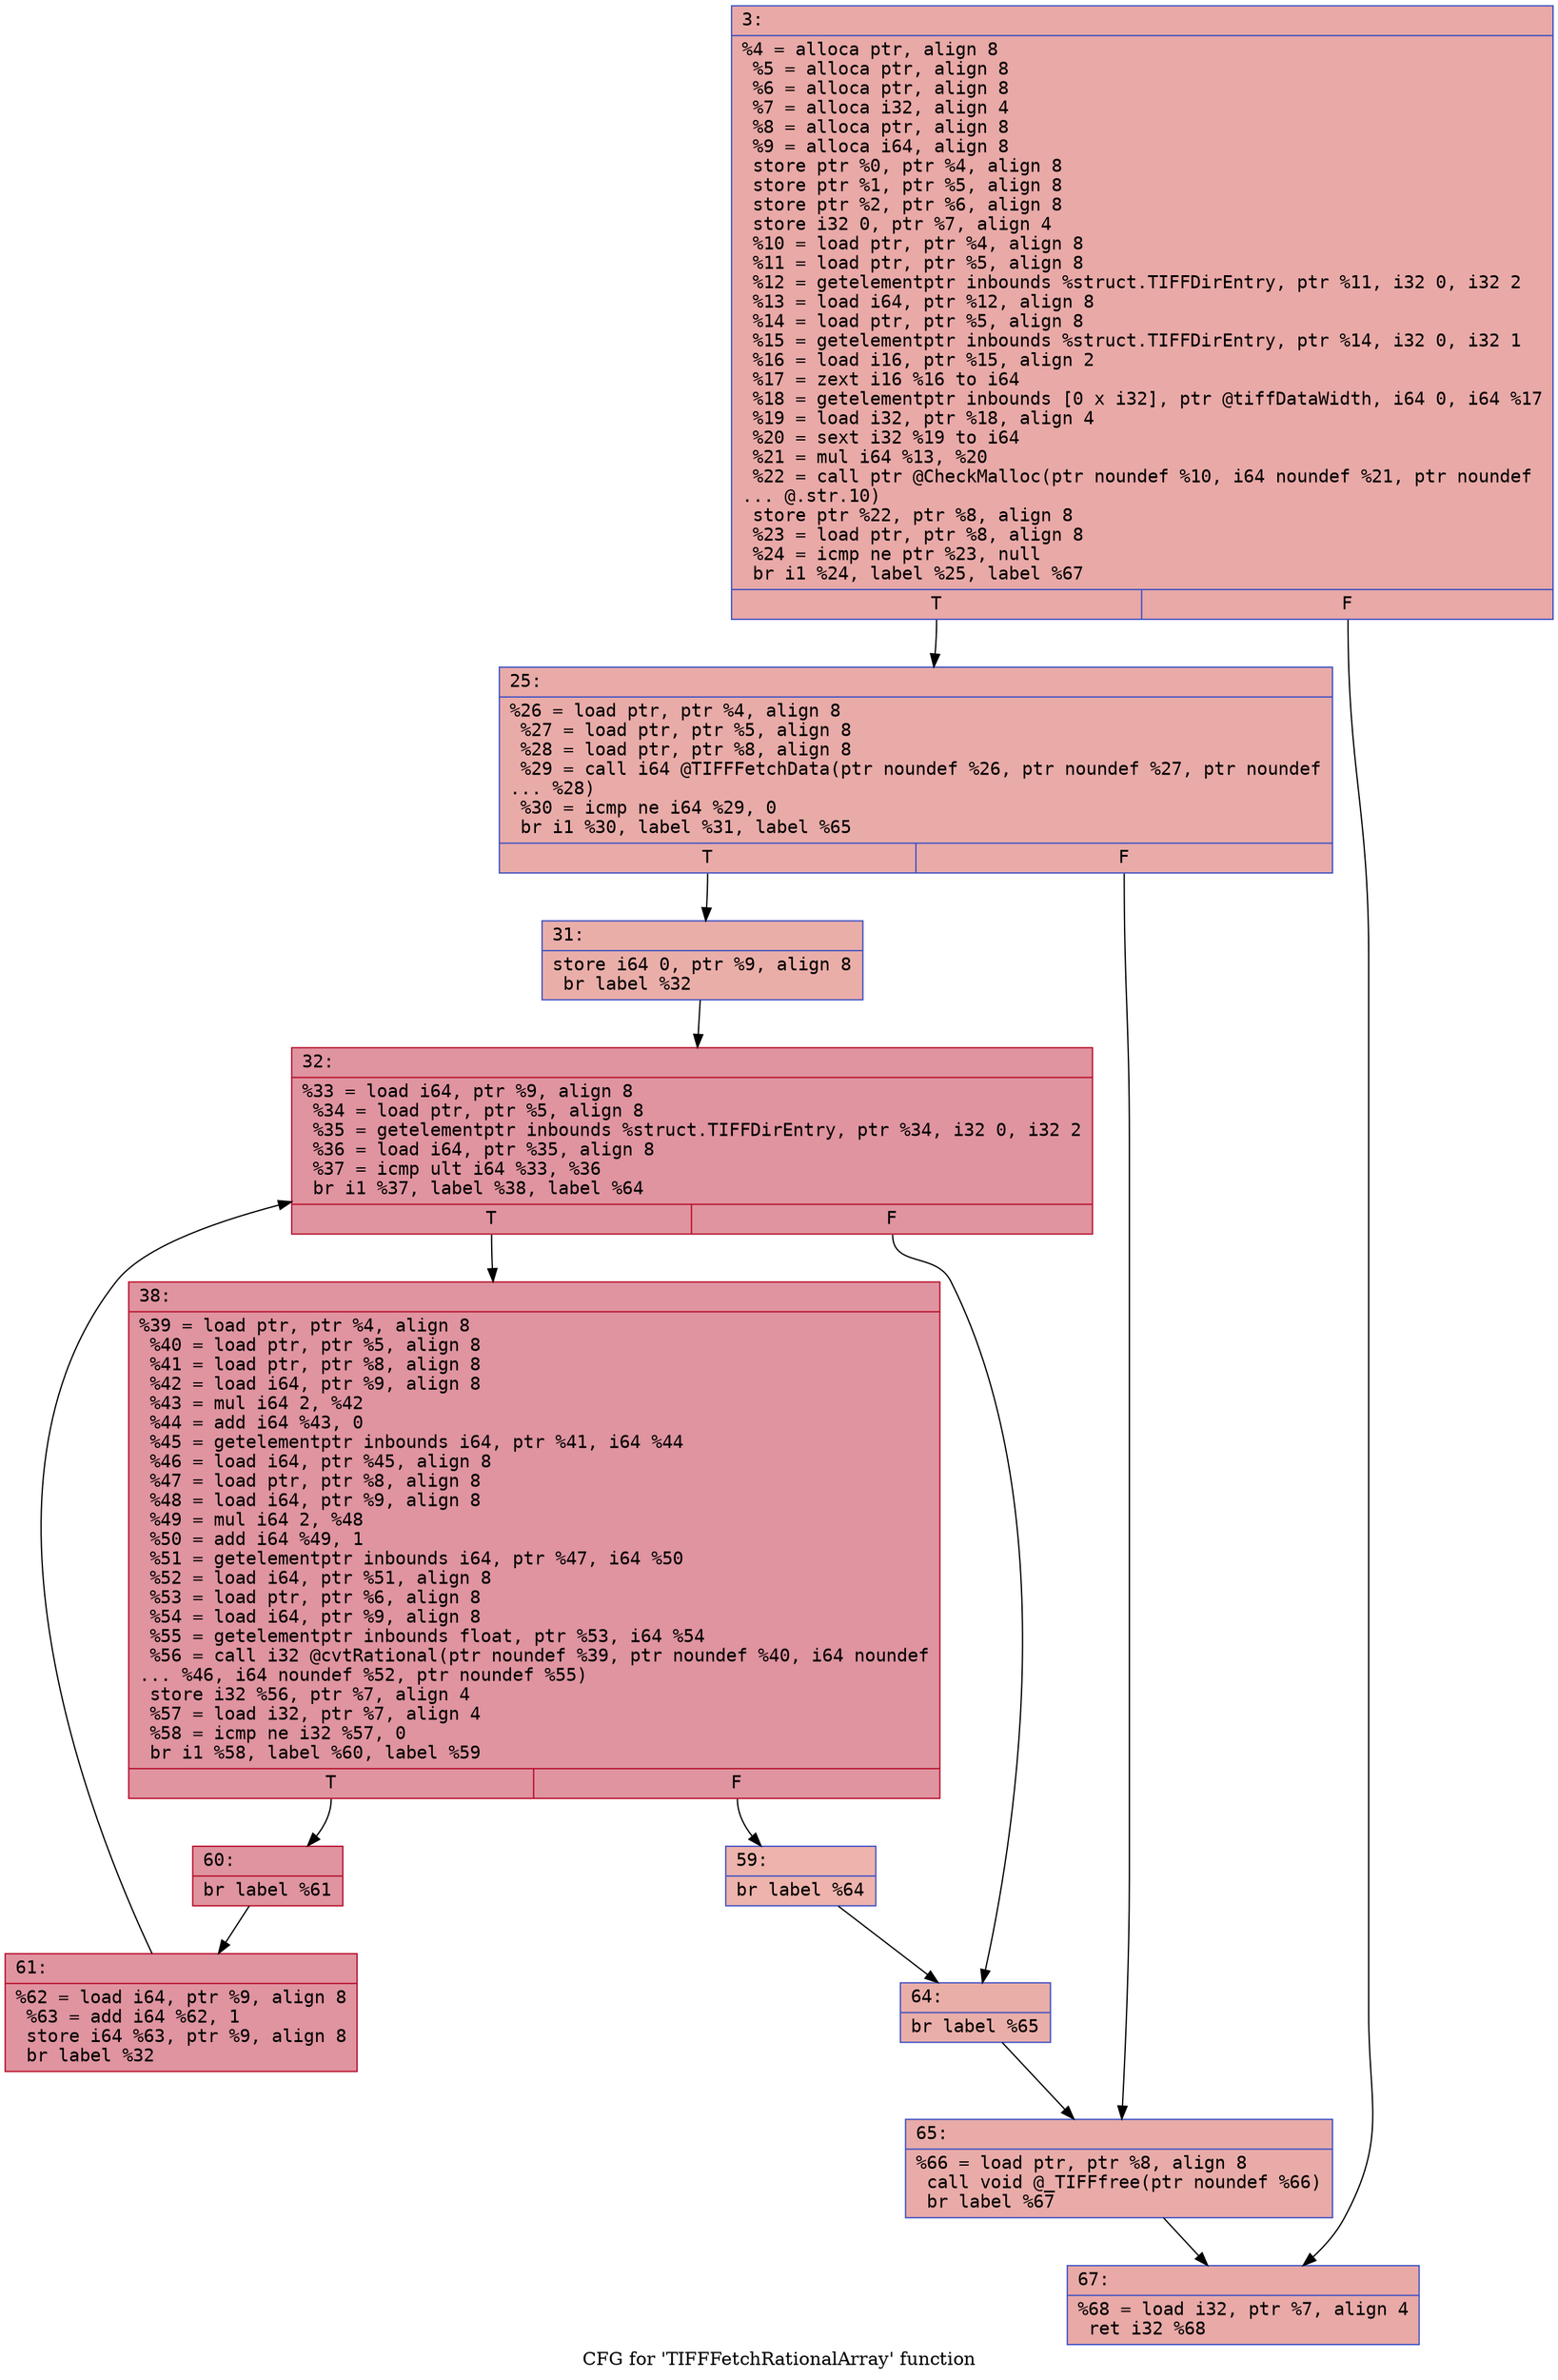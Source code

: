 digraph "CFG for 'TIFFFetchRationalArray' function" {
	label="CFG for 'TIFFFetchRationalArray' function";

	Node0x600003042080 [shape=record,color="#3d50c3ff", style=filled, fillcolor="#ca3b3770" fontname="Courier",label="{3:\l|  %4 = alloca ptr, align 8\l  %5 = alloca ptr, align 8\l  %6 = alloca ptr, align 8\l  %7 = alloca i32, align 4\l  %8 = alloca ptr, align 8\l  %9 = alloca i64, align 8\l  store ptr %0, ptr %4, align 8\l  store ptr %1, ptr %5, align 8\l  store ptr %2, ptr %6, align 8\l  store i32 0, ptr %7, align 4\l  %10 = load ptr, ptr %4, align 8\l  %11 = load ptr, ptr %5, align 8\l  %12 = getelementptr inbounds %struct.TIFFDirEntry, ptr %11, i32 0, i32 2\l  %13 = load i64, ptr %12, align 8\l  %14 = load ptr, ptr %5, align 8\l  %15 = getelementptr inbounds %struct.TIFFDirEntry, ptr %14, i32 0, i32 1\l  %16 = load i16, ptr %15, align 2\l  %17 = zext i16 %16 to i64\l  %18 = getelementptr inbounds [0 x i32], ptr @tiffDataWidth, i64 0, i64 %17\l  %19 = load i32, ptr %18, align 4\l  %20 = sext i32 %19 to i64\l  %21 = mul i64 %13, %20\l  %22 = call ptr @CheckMalloc(ptr noundef %10, i64 noundef %21, ptr noundef\l... @.str.10)\l  store ptr %22, ptr %8, align 8\l  %23 = load ptr, ptr %8, align 8\l  %24 = icmp ne ptr %23, null\l  br i1 %24, label %25, label %67\l|{<s0>T|<s1>F}}"];
	Node0x600003042080:s0 -> Node0x6000030420d0[tooltip="3 -> 25\nProbability 62.50%" ];
	Node0x600003042080:s1 -> Node0x6000030423a0[tooltip="3 -> 67\nProbability 37.50%" ];
	Node0x6000030420d0 [shape=record,color="#3d50c3ff", style=filled, fillcolor="#cc403a70" fontname="Courier",label="{25:\l|  %26 = load ptr, ptr %4, align 8\l  %27 = load ptr, ptr %5, align 8\l  %28 = load ptr, ptr %8, align 8\l  %29 = call i64 @TIFFFetchData(ptr noundef %26, ptr noundef %27, ptr noundef\l... %28)\l  %30 = icmp ne i64 %29, 0\l  br i1 %30, label %31, label %65\l|{<s0>T|<s1>F}}"];
	Node0x6000030420d0:s0 -> Node0x600003042120[tooltip="25 -> 31\nProbability 62.50%" ];
	Node0x6000030420d0:s1 -> Node0x600003042350[tooltip="25 -> 65\nProbability 37.50%" ];
	Node0x600003042120 [shape=record,color="#3d50c3ff", style=filled, fillcolor="#d0473d70" fontname="Courier",label="{31:\l|  store i64 0, ptr %9, align 8\l  br label %32\l}"];
	Node0x600003042120 -> Node0x600003042170[tooltip="31 -> 32\nProbability 100.00%" ];
	Node0x600003042170 [shape=record,color="#b70d28ff", style=filled, fillcolor="#b70d2870" fontname="Courier",label="{32:\l|  %33 = load i64, ptr %9, align 8\l  %34 = load ptr, ptr %5, align 8\l  %35 = getelementptr inbounds %struct.TIFFDirEntry, ptr %34, i32 0, i32 2\l  %36 = load i64, ptr %35, align 8\l  %37 = icmp ult i64 %33, %36\l  br i1 %37, label %38, label %64\l|{<s0>T|<s1>F}}"];
	Node0x600003042170:s0 -> Node0x6000030421c0[tooltip="32 -> 38\nProbability 96.88%" ];
	Node0x600003042170:s1 -> Node0x600003042300[tooltip="32 -> 64\nProbability 3.12%" ];
	Node0x6000030421c0 [shape=record,color="#b70d28ff", style=filled, fillcolor="#b70d2870" fontname="Courier",label="{38:\l|  %39 = load ptr, ptr %4, align 8\l  %40 = load ptr, ptr %5, align 8\l  %41 = load ptr, ptr %8, align 8\l  %42 = load i64, ptr %9, align 8\l  %43 = mul i64 2, %42\l  %44 = add i64 %43, 0\l  %45 = getelementptr inbounds i64, ptr %41, i64 %44\l  %46 = load i64, ptr %45, align 8\l  %47 = load ptr, ptr %8, align 8\l  %48 = load i64, ptr %9, align 8\l  %49 = mul i64 2, %48\l  %50 = add i64 %49, 1\l  %51 = getelementptr inbounds i64, ptr %47, i64 %50\l  %52 = load i64, ptr %51, align 8\l  %53 = load ptr, ptr %6, align 8\l  %54 = load i64, ptr %9, align 8\l  %55 = getelementptr inbounds float, ptr %53, i64 %54\l  %56 = call i32 @cvtRational(ptr noundef %39, ptr noundef %40, i64 noundef\l... %46, i64 noundef %52, ptr noundef %55)\l  store i32 %56, ptr %7, align 4\l  %57 = load i32, ptr %7, align 4\l  %58 = icmp ne i32 %57, 0\l  br i1 %58, label %60, label %59\l|{<s0>T|<s1>F}}"];
	Node0x6000030421c0:s0 -> Node0x600003042260[tooltip="38 -> 60\nProbability 96.88%" ];
	Node0x6000030421c0:s1 -> Node0x600003042210[tooltip="38 -> 59\nProbability 3.12%" ];
	Node0x600003042210 [shape=record,color="#3d50c3ff", style=filled, fillcolor="#d6524470" fontname="Courier",label="{59:\l|  br label %64\l}"];
	Node0x600003042210 -> Node0x600003042300[tooltip="59 -> 64\nProbability 100.00%" ];
	Node0x600003042260 [shape=record,color="#b70d28ff", style=filled, fillcolor="#b70d2870" fontname="Courier",label="{60:\l|  br label %61\l}"];
	Node0x600003042260 -> Node0x6000030422b0[tooltip="60 -> 61\nProbability 100.00%" ];
	Node0x6000030422b0 [shape=record,color="#b70d28ff", style=filled, fillcolor="#b70d2870" fontname="Courier",label="{61:\l|  %62 = load i64, ptr %9, align 8\l  %63 = add i64 %62, 1\l  store i64 %63, ptr %9, align 8\l  br label %32\l}"];
	Node0x6000030422b0 -> Node0x600003042170[tooltip="61 -> 32\nProbability 100.00%" ];
	Node0x600003042300 [shape=record,color="#3d50c3ff", style=filled, fillcolor="#d0473d70" fontname="Courier",label="{64:\l|  br label %65\l}"];
	Node0x600003042300 -> Node0x600003042350[tooltip="64 -> 65\nProbability 100.00%" ];
	Node0x600003042350 [shape=record,color="#3d50c3ff", style=filled, fillcolor="#cc403a70" fontname="Courier",label="{65:\l|  %66 = load ptr, ptr %8, align 8\l  call void @_TIFFfree(ptr noundef %66)\l  br label %67\l}"];
	Node0x600003042350 -> Node0x6000030423a0[tooltip="65 -> 67\nProbability 100.00%" ];
	Node0x6000030423a0 [shape=record,color="#3d50c3ff", style=filled, fillcolor="#ca3b3770" fontname="Courier",label="{67:\l|  %68 = load i32, ptr %7, align 4\l  ret i32 %68\l}"];
}
